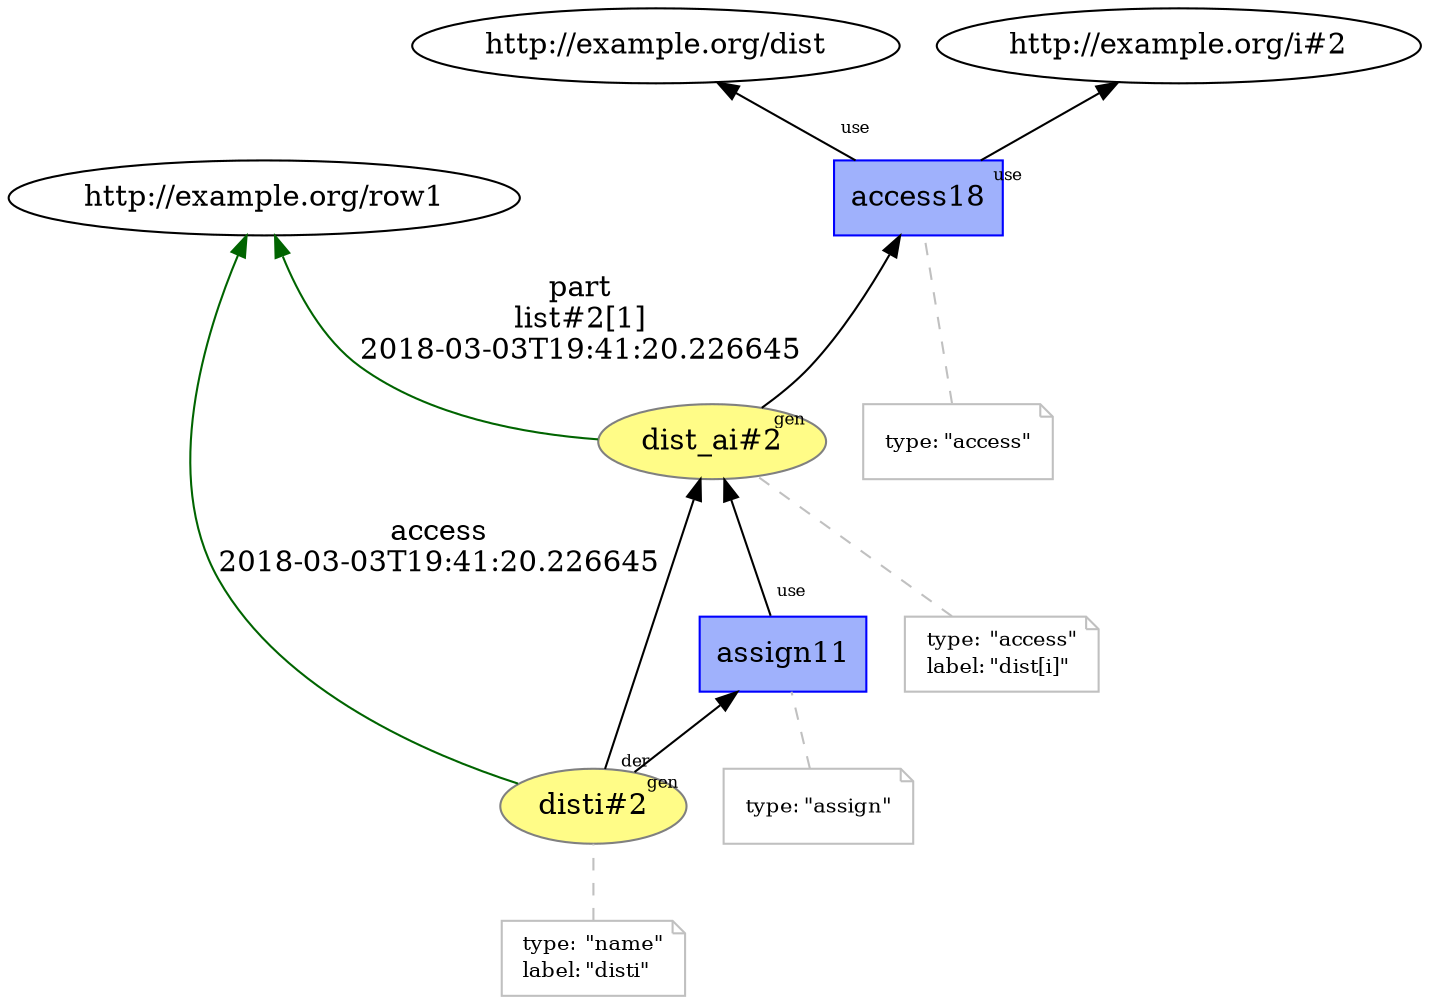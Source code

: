digraph "PROV" { size="16,12"; rankdir="BT";
"http://example.org/dist_ai#2" [fillcolor="#FFFC87",color="#808080",style="filled",label="dist_ai#2",URL="http://example.org/dist_ai#2"]
"-attrs0" [color="gray",shape="note",fontsize="10",fontcolor="black",label=<<TABLE cellpadding="0" border="0">
	<TR>
	    <TD align="left">type:</TD>
	    <TD align="left">&quot;access&quot;</TD>
	</TR>
	<TR>
	    <TD align="left">label:</TD>
	    <TD align="left">&quot;dist[i]&quot;</TD>
	</TR>
</TABLE>>]
"-attrs0" -> "http://example.org/dist_ai#2" [color="gray",style="dashed",arrowhead="none"]
"http://example.org/dist_ai#2" -> "http://example.org/row1" [labelfontsize="8",labeldistance="1.5",color="darkgreen",labelangle="60.0",rotation="20",label="part
list#2[1]
2018-03-03T19:41:20.226645"]
"http://example.org/access18" [fillcolor="#9FB1FC",color="#0000FF",shape="polygon",sides="4",style="filled",label="access18",URL="http://example.org/access18"]
"-attrs1" [color="gray",shape="note",fontsize="10",fontcolor="black",label=<<TABLE cellpadding="0" border="0">
	<TR>
	    <TD align="left">type:</TD>
	    <TD align="left">&quot;access&quot;</TD>
	</TR>
</TABLE>>]
"-attrs1" -> "http://example.org/access18" [color="gray",style="dashed",arrowhead="none"]
"http://example.org/access18" -> "http://example.org/dist" [labelfontsize="8",labeldistance="1.5",labelangle="60.0",rotation="20",taillabel="use"]
"http://example.org/access18" -> "http://example.org/i#2" [labelfontsize="8",labeldistance="1.5",labelangle="60.0",rotation="20",taillabel="use"]
"http://example.org/dist_ai#2" -> "http://example.org/access18" [labelfontsize="8",labeldistance="1.5",labelangle="60.0",rotation="20",taillabel="gen"]
"http://example.org/disti#2" [fillcolor="#FFFC87",color="#808080",style="filled",label="disti#2",URL="http://example.org/disti#2"]
"-attrs2" [color="gray",shape="note",fontsize="10",fontcolor="black",label=<<TABLE cellpadding="0" border="0">
	<TR>
	    <TD align="left">type:</TD>
	    <TD align="left">&quot;name&quot;</TD>
	</TR>
	<TR>
	    <TD align="left">label:</TD>
	    <TD align="left">&quot;disti&quot;</TD>
	</TR>
</TABLE>>]
"-attrs2" -> "http://example.org/disti#2" [color="gray",style="dashed",arrowhead="none"]
"http://example.org/disti#2" -> "http://example.org/row1" [labelfontsize="8",labeldistance="1.5",color="darkgreen",labelangle="60.0",rotation="20",label="access
2018-03-03T19:41:20.226645"]
"http://example.org/assign11" [fillcolor="#9FB1FC",color="#0000FF",shape="polygon",sides="4",style="filled",label="assign11",URL="http://example.org/assign11"]
"-attrs3" [color="gray",shape="note",fontsize="10",fontcolor="black",label=<<TABLE cellpadding="0" border="0">
	<TR>
	    <TD align="left">type:</TD>
	    <TD align="left">&quot;assign&quot;</TD>
	</TR>
</TABLE>>]
"-attrs3" -> "http://example.org/assign11" [color="gray",style="dashed",arrowhead="none"]
"http://example.org/assign11" -> "http://example.org/dist_ai#2" [labelfontsize="8",labeldistance="1.5",labelangle="60.0",rotation="20",taillabel="use"]
"http://example.org/disti#2" -> "http://example.org/dist_ai#2" [labelfontsize="8",labeldistance="1.5",labelangle="60.0",rotation="20",taillabel="der"]
"http://example.org/disti#2" -> "http://example.org/assign11" [labelfontsize="8",labeldistance="1.5",labelangle="60.0",rotation="20",taillabel="gen"]
}